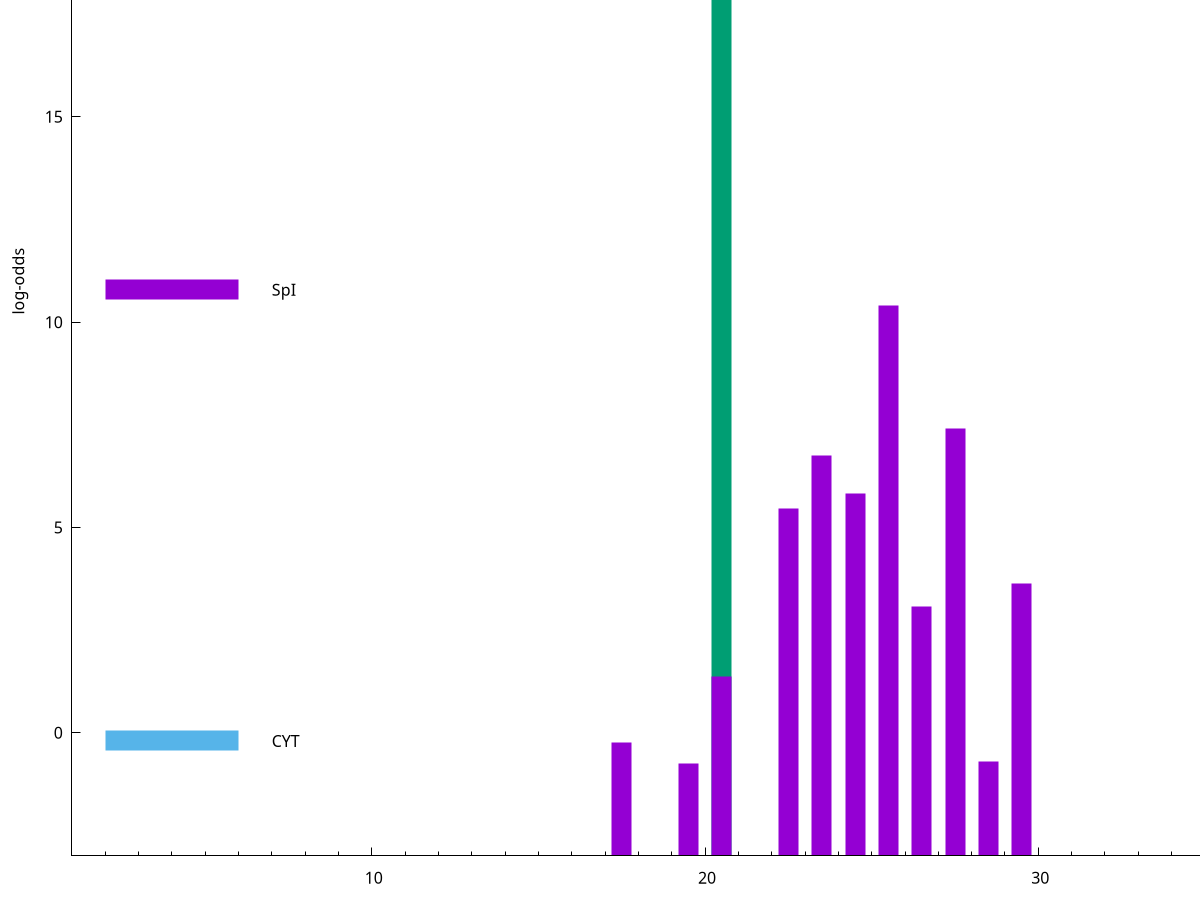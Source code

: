 set title "LipoP predictions for SRR3467249.gff"
set size 2., 1.4
set xrange [1:70] 
set mxtics 10
set yrange [-3:25]
set y2range [0:28]
set ylabel "log-odds"
set term postscript eps color solid "Helvetica" 30
set output "SRR3467249.gff124.eps"
set arrow from 2,22.8311 to 6,22.8311 nohead lt 2 lw 20
set label "SpII" at 7,22.8311
set arrow from 2,10.7872 to 6,10.7872 nohead lt 1 lw 20
set label "SpI" at 7,10.7872
set arrow from 2,-0.200913 to 6,-0.200913 nohead lt 3 lw 20
set label "CYT" at 7,-0.200913
set arrow from 2,22.8311 to 6,22.8311 nohead lt 2 lw 20
set label "SpII" at 7,22.8311
# NOTE: The scores below are the log-odds scores with the threshold
# NOTE: subtracted (a hack to make gnuplot make the histogram all
# NOTE: look nice).
plot "-" axes x1y2 title "" with impulses lt 2 lw 20, "-" axes x1y2 title "" with impulses lt 1 lw 20
20.500000 25.831100
e
25.500000 13.410100
27.500000 10.421210
23.500000 9.761610
24.500000 8.830850
22.500000 8.460080
29.500000 6.632880
26.500000 6.063290
20.500000 4.365440
17.500000 2.759697
28.500000 2.298359
19.500000 2.246653
e
exit
